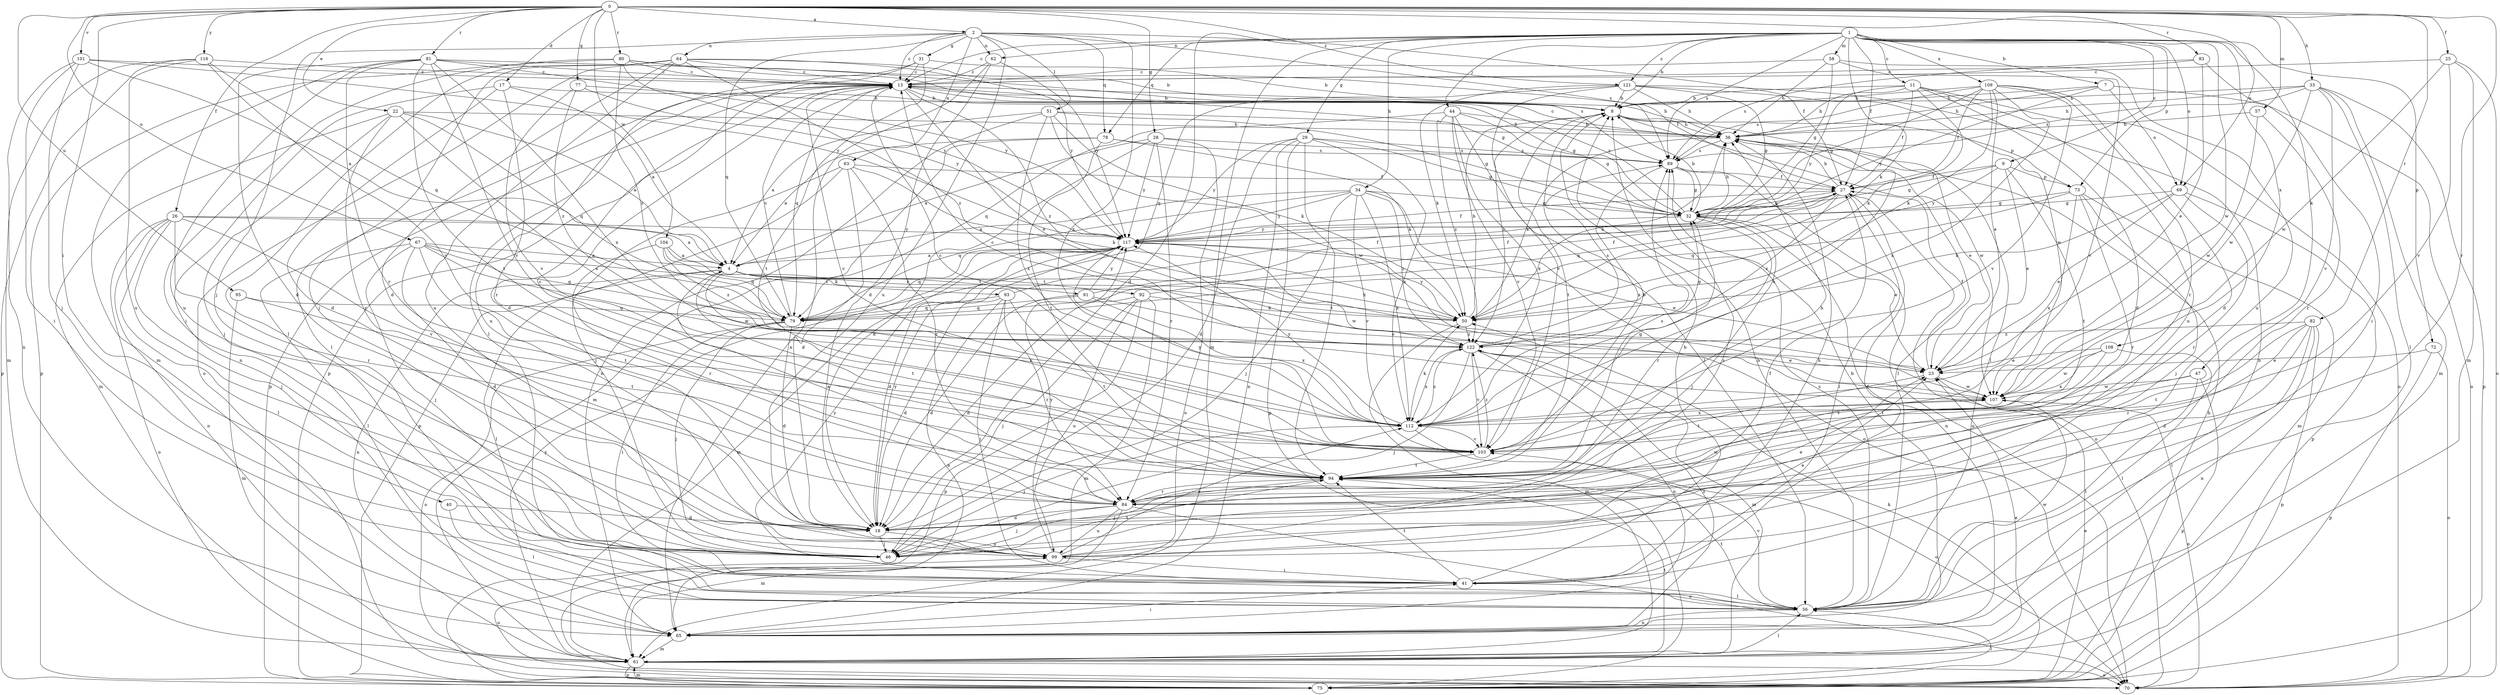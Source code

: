strict digraph  {
0;
1;
2;
4;
7;
8;
9;
11;
13;
17;
18;
22;
23;
25;
26;
27;
28;
29;
31;
32;
33;
34;
36;
40;
41;
44;
46;
47;
50;
51;
56;
57;
58;
61;
62;
63;
64;
65;
67;
69;
70;
72;
73;
75;
77;
78;
79;
80;
81;
82;
83;
84;
89;
91;
92;
93;
94;
95;
99;
101;
103;
104;
107;
108;
109;
112;
116;
117;
121;
122;
0 -> 2  [label=a];
0 -> 17  [label=d];
0 -> 22  [label=e];
0 -> 25  [label=f];
0 -> 26  [label=f];
0 -> 28  [label=g];
0 -> 33  [label=h];
0 -> 40  [label=i];
0 -> 57  [label=m];
0 -> 67  [label=o];
0 -> 69  [label=o];
0 -> 77  [label=q];
0 -> 80  [label=r];
0 -> 81  [label=r];
0 -> 82  [label=r];
0 -> 83  [label=r];
0 -> 84  [label=r];
0 -> 95  [label=u];
0 -> 101  [label=v];
0 -> 104  [label=w];
0 -> 116  [label=y];
0 -> 121  [label=z];
1 -> 7  [label=b];
1 -> 8  [label=b];
1 -> 9  [label=c];
1 -> 11  [label=c];
1 -> 13  [label=c];
1 -> 18  [label=d];
1 -> 27  [label=f];
1 -> 29  [label=g];
1 -> 34  [label=h];
1 -> 44  [label=j];
1 -> 47  [label=k];
1 -> 50  [label=k];
1 -> 58  [label=m];
1 -> 61  [label=m];
1 -> 62  [label=n];
1 -> 69  [label=o];
1 -> 72  [label=p];
1 -> 73  [label=p];
1 -> 78  [label=q];
1 -> 89  [label=s];
1 -> 107  [label=w];
1 -> 108  [label=x];
1 -> 109  [label=x];
1 -> 121  [label=z];
2 -> 13  [label=c];
2 -> 27  [label=f];
2 -> 31  [label=g];
2 -> 46  [label=j];
2 -> 51  [label=l];
2 -> 62  [label=n];
2 -> 63  [label=n];
2 -> 64  [label=n];
2 -> 78  [label=q];
2 -> 79  [label=q];
2 -> 89  [label=s];
2 -> 99  [label=u];
2 -> 112  [label=x];
4 -> 50  [label=k];
4 -> 56  [label=l];
4 -> 65  [label=n];
4 -> 91  [label=t];
4 -> 92  [label=t];
4 -> 93  [label=t];
4 -> 94  [label=t];
4 -> 103  [label=v];
7 -> 8  [label=b];
7 -> 36  [label=h];
7 -> 69  [label=o];
7 -> 70  [label=o];
7 -> 117  [label=y];
8 -> 36  [label=h];
8 -> 56  [label=l];
8 -> 73  [label=p];
8 -> 94  [label=t];
8 -> 107  [label=w];
8 -> 122  [label=z];
9 -> 23  [label=e];
9 -> 27  [label=f];
9 -> 32  [label=g];
9 -> 73  [label=p];
9 -> 94  [label=t];
9 -> 117  [label=y];
11 -> 8  [label=b];
11 -> 18  [label=d];
11 -> 27  [label=f];
11 -> 36  [label=h];
11 -> 50  [label=k];
11 -> 70  [label=o];
11 -> 99  [label=u];
11 -> 117  [label=y];
13 -> 8  [label=b];
13 -> 18  [label=d];
13 -> 23  [label=e];
13 -> 32  [label=g];
13 -> 36  [label=h];
13 -> 56  [label=l];
13 -> 75  [label=p];
13 -> 79  [label=q];
13 -> 99  [label=u];
13 -> 122  [label=z];
17 -> 4  [label=a];
17 -> 8  [label=b];
17 -> 18  [label=d];
17 -> 65  [label=n];
17 -> 84  [label=r];
18 -> 23  [label=e];
18 -> 46  [label=j];
18 -> 99  [label=u];
18 -> 117  [label=y];
22 -> 4  [label=a];
22 -> 36  [label=h];
22 -> 46  [label=j];
22 -> 61  [label=m];
22 -> 79  [label=q];
22 -> 84  [label=r];
22 -> 112  [label=x];
23 -> 27  [label=f];
23 -> 94  [label=t];
23 -> 107  [label=w];
25 -> 13  [label=c];
25 -> 61  [label=m];
25 -> 70  [label=o];
25 -> 103  [label=v];
25 -> 107  [label=w];
26 -> 4  [label=a];
26 -> 46  [label=j];
26 -> 56  [label=l];
26 -> 65  [label=n];
26 -> 70  [label=o];
26 -> 84  [label=r];
26 -> 103  [label=v];
26 -> 117  [label=y];
27 -> 32  [label=g];
27 -> 36  [label=h];
27 -> 41  [label=i];
27 -> 70  [label=o];
27 -> 79  [label=q];
27 -> 122  [label=z];
28 -> 4  [label=a];
28 -> 18  [label=d];
28 -> 70  [label=o];
28 -> 84  [label=r];
28 -> 89  [label=s];
28 -> 117  [label=y];
29 -> 18  [label=d];
29 -> 32  [label=g];
29 -> 65  [label=n];
29 -> 75  [label=p];
29 -> 89  [label=s];
29 -> 94  [label=t];
29 -> 112  [label=x];
29 -> 117  [label=y];
31 -> 8  [label=b];
31 -> 13  [label=c];
31 -> 56  [label=l];
31 -> 75  [label=p];
31 -> 94  [label=t];
32 -> 8  [label=b];
32 -> 13  [label=c];
32 -> 23  [label=e];
32 -> 36  [label=h];
32 -> 46  [label=j];
32 -> 65  [label=n];
32 -> 84  [label=r];
32 -> 117  [label=y];
33 -> 8  [label=b];
33 -> 36  [label=h];
33 -> 56  [label=l];
33 -> 61  [label=m];
33 -> 75  [label=p];
33 -> 89  [label=s];
33 -> 103  [label=v];
33 -> 107  [label=w];
34 -> 4  [label=a];
34 -> 32  [label=g];
34 -> 46  [label=j];
34 -> 70  [label=o];
34 -> 79  [label=q];
34 -> 103  [label=v];
34 -> 112  [label=x];
34 -> 117  [label=y];
34 -> 122  [label=z];
36 -> 13  [label=c];
36 -> 23  [label=e];
36 -> 50  [label=k];
36 -> 56  [label=l];
36 -> 89  [label=s];
40 -> 18  [label=d];
40 -> 56  [label=l];
41 -> 8  [label=b];
41 -> 27  [label=f];
41 -> 36  [label=h];
41 -> 56  [label=l];
41 -> 94  [label=t];
41 -> 117  [label=y];
44 -> 32  [label=g];
44 -> 36  [label=h];
44 -> 56  [label=l];
44 -> 79  [label=q];
44 -> 103  [label=v];
44 -> 112  [label=x];
44 -> 122  [label=z];
46 -> 94  [label=t];
47 -> 56  [label=l];
47 -> 75  [label=p];
47 -> 103  [label=v];
47 -> 107  [label=w];
50 -> 8  [label=b];
50 -> 36  [label=h];
50 -> 61  [label=m];
50 -> 117  [label=y];
50 -> 122  [label=z];
51 -> 4  [label=a];
51 -> 32  [label=g];
51 -> 36  [label=h];
51 -> 50  [label=k];
51 -> 65  [label=n];
51 -> 107  [label=w];
51 -> 112  [label=x];
56 -> 8  [label=b];
56 -> 65  [label=n];
56 -> 89  [label=s];
56 -> 94  [label=t];
56 -> 103  [label=v];
56 -> 107  [label=w];
57 -> 36  [label=h];
57 -> 84  [label=r];
57 -> 107  [label=w];
58 -> 13  [label=c];
58 -> 32  [label=g];
58 -> 36  [label=h];
58 -> 99  [label=u];
58 -> 103  [label=v];
61 -> 23  [label=e];
61 -> 56  [label=l];
61 -> 70  [label=o];
61 -> 75  [label=p];
61 -> 94  [label=t];
61 -> 117  [label=y];
62 -> 13  [label=c];
62 -> 18  [label=d];
62 -> 65  [label=n];
62 -> 117  [label=y];
63 -> 18  [label=d];
63 -> 27  [label=f];
63 -> 46  [label=j];
63 -> 50  [label=k];
63 -> 75  [label=p];
63 -> 84  [label=r];
64 -> 8  [label=b];
64 -> 13  [label=c];
64 -> 18  [label=d];
64 -> 46  [label=j];
64 -> 56  [label=l];
64 -> 70  [label=o];
64 -> 99  [label=u];
64 -> 117  [label=y];
64 -> 122  [label=z];
65 -> 8  [label=b];
65 -> 41  [label=i];
65 -> 61  [label=m];
65 -> 122  [label=z];
67 -> 4  [label=a];
67 -> 18  [label=d];
67 -> 46  [label=j];
67 -> 50  [label=k];
67 -> 56  [label=l];
67 -> 79  [label=q];
67 -> 94  [label=t];
67 -> 107  [label=w];
69 -> 23  [label=e];
69 -> 32  [label=g];
69 -> 50  [label=k];
69 -> 75  [label=p];
69 -> 84  [label=r];
70 -> 99  [label=u];
72 -> 23  [label=e];
72 -> 70  [label=o];
72 -> 75  [label=p];
73 -> 32  [label=g];
73 -> 46  [label=j];
73 -> 61  [label=m];
73 -> 79  [label=q];
73 -> 84  [label=r];
73 -> 112  [label=x];
75 -> 23  [label=e];
75 -> 36  [label=h];
75 -> 50  [label=k];
75 -> 56  [label=l];
75 -> 61  [label=m];
77 -> 8  [label=b];
77 -> 103  [label=v];
77 -> 117  [label=y];
77 -> 122  [label=z];
78 -> 4  [label=a];
78 -> 50  [label=k];
78 -> 61  [label=m];
78 -> 89  [label=s];
78 -> 94  [label=t];
79 -> 13  [label=c];
79 -> 18  [label=d];
79 -> 41  [label=i];
79 -> 46  [label=j];
79 -> 70  [label=o];
80 -> 13  [label=c];
80 -> 32  [label=g];
80 -> 41  [label=i];
80 -> 75  [label=p];
80 -> 89  [label=s];
80 -> 117  [label=y];
80 -> 122  [label=z];
81 -> 13  [label=c];
81 -> 18  [label=d];
81 -> 27  [label=f];
81 -> 61  [label=m];
81 -> 84  [label=r];
81 -> 94  [label=t];
81 -> 99  [label=u];
81 -> 103  [label=v];
81 -> 112  [label=x];
81 -> 117  [label=y];
82 -> 18  [label=d];
82 -> 56  [label=l];
82 -> 65  [label=n];
82 -> 75  [label=p];
82 -> 84  [label=r];
82 -> 94  [label=t];
82 -> 122  [label=z];
83 -> 13  [label=c];
83 -> 23  [label=e];
83 -> 41  [label=i];
83 -> 89  [label=s];
84 -> 4  [label=a];
84 -> 18  [label=d];
84 -> 46  [label=j];
84 -> 61  [label=m];
84 -> 70  [label=o];
84 -> 99  [label=u];
84 -> 107  [label=w];
89 -> 27  [label=f];
89 -> 32  [label=g];
89 -> 70  [label=o];
89 -> 112  [label=x];
91 -> 18  [label=d];
91 -> 23  [label=e];
91 -> 27  [label=f];
91 -> 79  [label=q];
91 -> 112  [label=x];
91 -> 117  [label=y];
92 -> 18  [label=d];
92 -> 27  [label=f];
92 -> 46  [label=j];
92 -> 50  [label=k];
92 -> 61  [label=m];
92 -> 75  [label=p];
92 -> 99  [label=u];
93 -> 18  [label=d];
93 -> 27  [label=f];
93 -> 41  [label=i];
93 -> 65  [label=n];
93 -> 79  [label=q];
93 -> 84  [label=r];
93 -> 94  [label=t];
94 -> 8  [label=b];
94 -> 13  [label=c];
94 -> 36  [label=h];
94 -> 46  [label=j];
94 -> 84  [label=r];
94 -> 89  [label=s];
95 -> 61  [label=m];
95 -> 79  [label=q];
95 -> 94  [label=t];
99 -> 23  [label=e];
99 -> 27  [label=f];
99 -> 41  [label=i];
99 -> 89  [label=s];
99 -> 112  [label=x];
99 -> 117  [label=y];
101 -> 4  [label=a];
101 -> 13  [label=c];
101 -> 41  [label=i];
101 -> 46  [label=j];
101 -> 65  [label=n];
101 -> 117  [label=y];
103 -> 13  [label=c];
103 -> 32  [label=g];
103 -> 94  [label=t];
103 -> 117  [label=y];
103 -> 122  [label=z];
104 -> 4  [label=a];
104 -> 50  [label=k];
104 -> 79  [label=q];
104 -> 84  [label=r];
104 -> 122  [label=z];
107 -> 13  [label=c];
107 -> 70  [label=o];
107 -> 112  [label=x];
108 -> 23  [label=e];
108 -> 56  [label=l];
108 -> 94  [label=t];
108 -> 107  [label=w];
108 -> 112  [label=x];
109 -> 8  [label=b];
109 -> 18  [label=d];
109 -> 23  [label=e];
109 -> 27  [label=f];
109 -> 32  [label=g];
109 -> 50  [label=k];
109 -> 84  [label=r];
109 -> 89  [label=s];
109 -> 103  [label=v];
109 -> 112  [label=x];
112 -> 13  [label=c];
112 -> 36  [label=h];
112 -> 46  [label=j];
112 -> 50  [label=k];
112 -> 70  [label=o];
112 -> 103  [label=v];
112 -> 117  [label=y];
112 -> 122  [label=z];
116 -> 13  [label=c];
116 -> 61  [label=m];
116 -> 75  [label=p];
116 -> 79  [label=q];
116 -> 99  [label=u];
116 -> 103  [label=v];
117 -> 4  [label=a];
117 -> 18  [label=d];
117 -> 23  [label=e];
117 -> 27  [label=f];
117 -> 61  [label=m];
117 -> 79  [label=q];
117 -> 107  [label=w];
121 -> 8  [label=b];
121 -> 32  [label=g];
121 -> 36  [label=h];
121 -> 50  [label=k];
121 -> 65  [label=n];
121 -> 79  [label=q];
121 -> 103  [label=v];
121 -> 107  [label=w];
122 -> 23  [label=e];
122 -> 32  [label=g];
122 -> 46  [label=j];
122 -> 61  [label=m];
122 -> 65  [label=n];
122 -> 89  [label=s];
122 -> 103  [label=v];
122 -> 112  [label=x];
}
